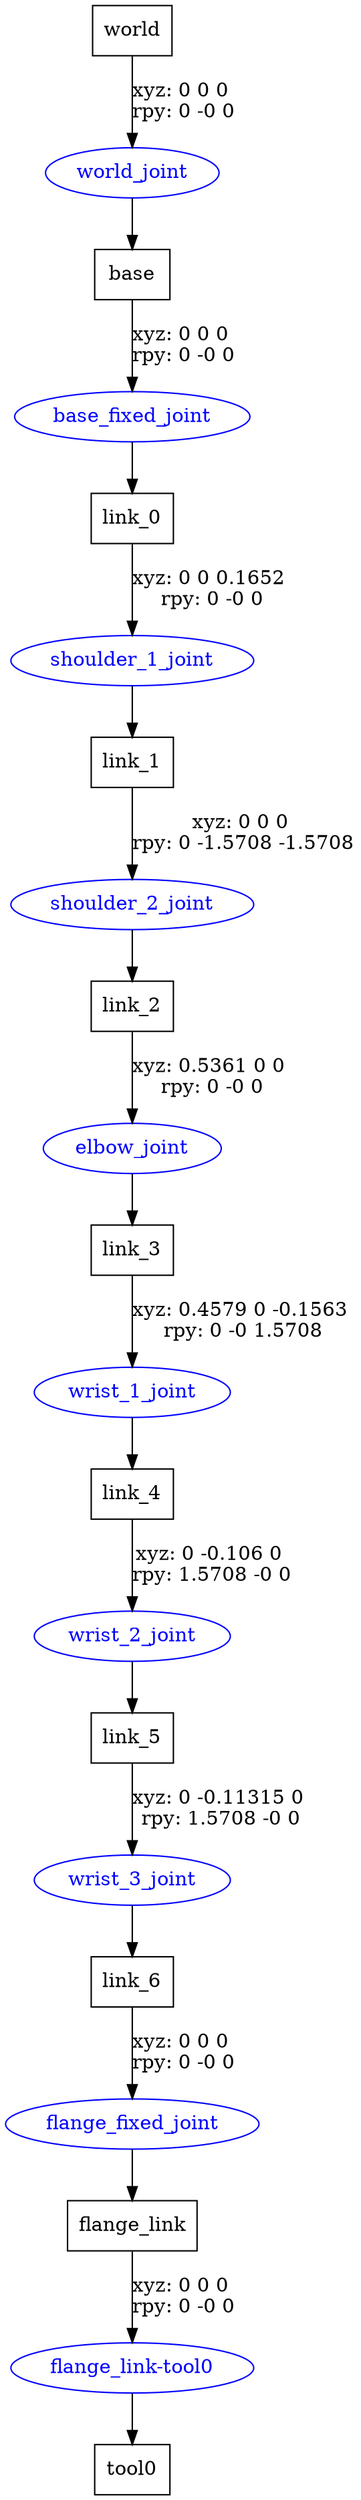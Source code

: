 digraph G {
node [shape=box];
"world" [label="world"];
"base" [label="base"];
"link_0" [label="link_0"];
"link_1" [label="link_1"];
"link_2" [label="link_2"];
"link_3" [label="link_3"];
"link_4" [label="link_4"];
"link_5" [label="link_5"];
"link_6" [label="link_6"];
"flange_link" [label="flange_link"];
"tool0" [label="tool0"];
node [shape=ellipse, color=blue, fontcolor=blue];
"world" -> "world_joint" [label="xyz: 0 0 0 \nrpy: 0 -0 0"]
"world_joint" -> "base"
"base" -> "base_fixed_joint" [label="xyz: 0 0 0 \nrpy: 0 -0 0"]
"base_fixed_joint" -> "link_0"
"link_0" -> "shoulder_1_joint" [label="xyz: 0 0 0.1652 \nrpy: 0 -0 0"]
"shoulder_1_joint" -> "link_1"
"link_1" -> "shoulder_2_joint" [label="xyz: 0 0 0 \nrpy: 0 -1.5708 -1.5708"]
"shoulder_2_joint" -> "link_2"
"link_2" -> "elbow_joint" [label="xyz: 0.5361 0 0 \nrpy: 0 -0 0"]
"elbow_joint" -> "link_3"
"link_3" -> "wrist_1_joint" [label="xyz: 0.4579 0 -0.1563 \nrpy: 0 -0 1.5708"]
"wrist_1_joint" -> "link_4"
"link_4" -> "wrist_2_joint" [label="xyz: 0 -0.106 0 \nrpy: 1.5708 -0 0"]
"wrist_2_joint" -> "link_5"
"link_5" -> "wrist_3_joint" [label="xyz: 0 -0.11315 0 \nrpy: 1.5708 -0 0"]
"wrist_3_joint" -> "link_6"
"link_6" -> "flange_fixed_joint" [label="xyz: 0 0 0 \nrpy: 0 -0 0"]
"flange_fixed_joint" -> "flange_link"
"flange_link" -> "flange_link-tool0" [label="xyz: 0 0 0 \nrpy: 0 -0 0"]
"flange_link-tool0" -> "tool0"
}
